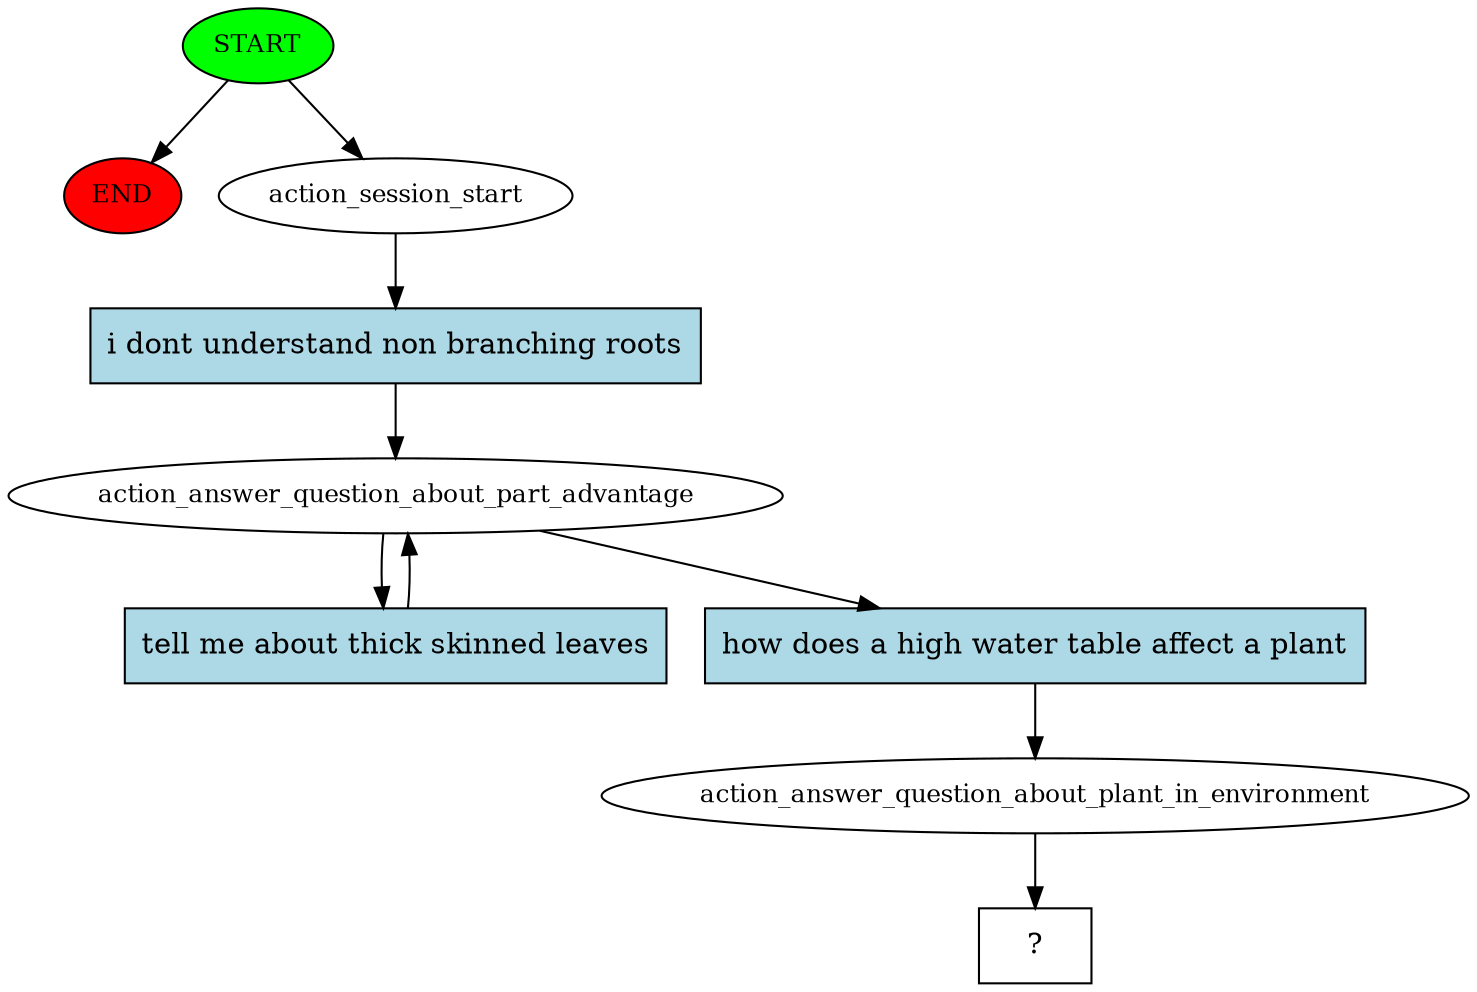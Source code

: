 digraph  {
0 [class="start active", fillcolor=green, fontsize=12, label=START, style=filled];
"-1" [class=end, fillcolor=red, fontsize=12, label=END, style=filled];
1 [class=active, fontsize=12, label=action_session_start];
2 [class=active, fontsize=12, label=action_answer_question_about_part_advantage];
5 [class=active, fontsize=12, label=action_answer_question_about_plant_in_environment];
6 [class="intent dashed active", label="  ?  ", shape=rect];
7 [class="intent active", fillcolor=lightblue, label="i dont understand non branching roots", shape=rect, style=filled];
8 [class="intent active", fillcolor=lightblue, label="tell me about thick skinned leaves", shape=rect, style=filled];
9 [class="intent active", fillcolor=lightblue, label="how does a high water table affect a plant", shape=rect, style=filled];
0 -> "-1"  [class="", key=NONE, label=""];
0 -> 1  [class=active, key=NONE, label=""];
1 -> 7  [class=active, key=0];
2 -> 8  [class=active, key=0];
2 -> 9  [class=active, key=0];
5 -> 6  [class=active, key=NONE, label=""];
7 -> 2  [class=active, key=0];
8 -> 2  [class=active, key=0];
9 -> 5  [class=active, key=0];
}

